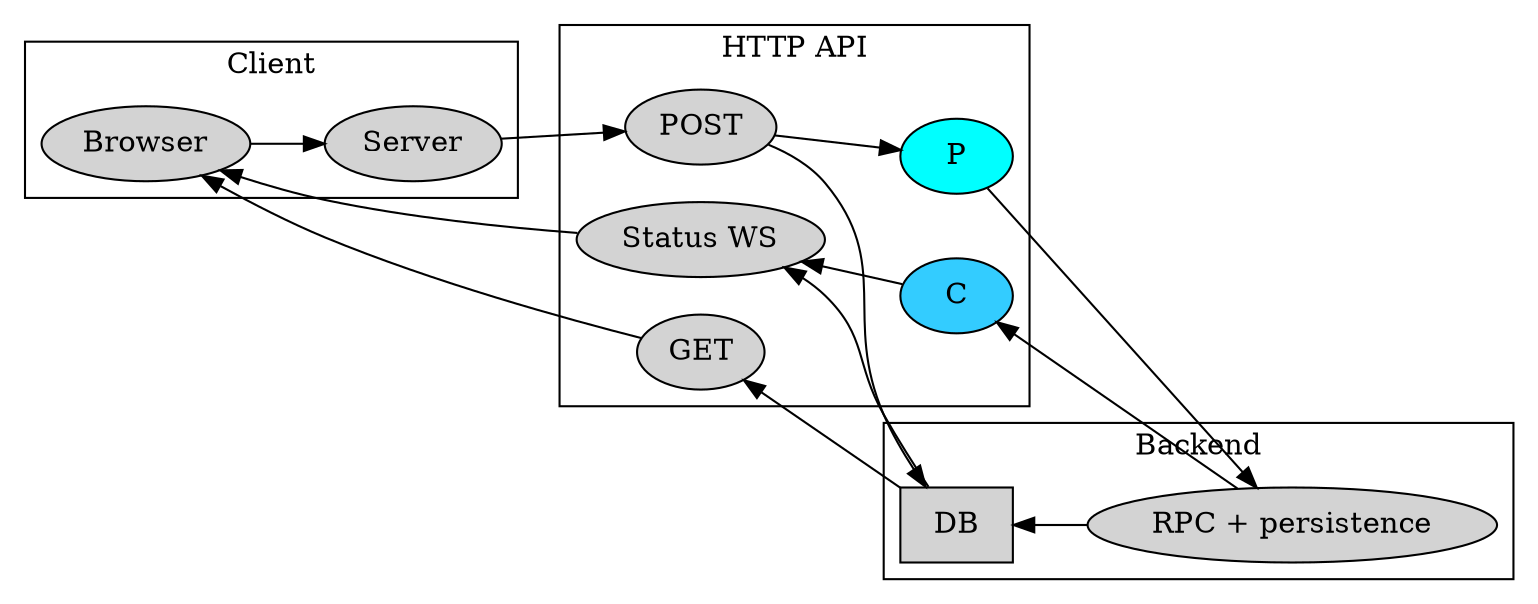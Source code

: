 digraph {
  bgcolor=white;
  truecolor=true;
  rankdir=LR;
  node [style="filled"];

  subgraph cluster_client {
    label="Client";
    "app" [label="Server"];
    "browser" [label="Browser"];
    browser -> app;
  }

  subgraph cluster_HTTP_API {
    label="HTTP API";
    "HTTP_POST" [label="POST"];
    "WS_rpc_status" [label="Status WS"];
    "HTTP_GET" [label="GET"];
    "P_task" [label="P", fillcolor="#00ffff"];
    "C_rpc_status" [label="C", fillcolor="#33ccff"];
    HTTP_POST -> P_task ;
    WS_rpc_status -> C_rpc_status [dir=back] ;
  }
  HTTP_POST -> DB ;
  DB -> HTTP_GET ;
  DB -> WS_rpc_status ;

  browser -> WS_rpc_status [dir=back] ;
  browser -> HTTP_GET [dir=back] ;
  app -> HTTP_POST;


  subgraph cluster_backend {
    label="Backend";
    RPC [label="RPC + persistence"] ;
    "DB" [label="DB", image="cylinder.gif", shape=rect]; // shape=cylinder not yet widely supported
    DB -> RPC [dir=back] ;
  }

  P_task -> RPC ;
  C_rpc_status -> RPC [dir=back] ;
}
